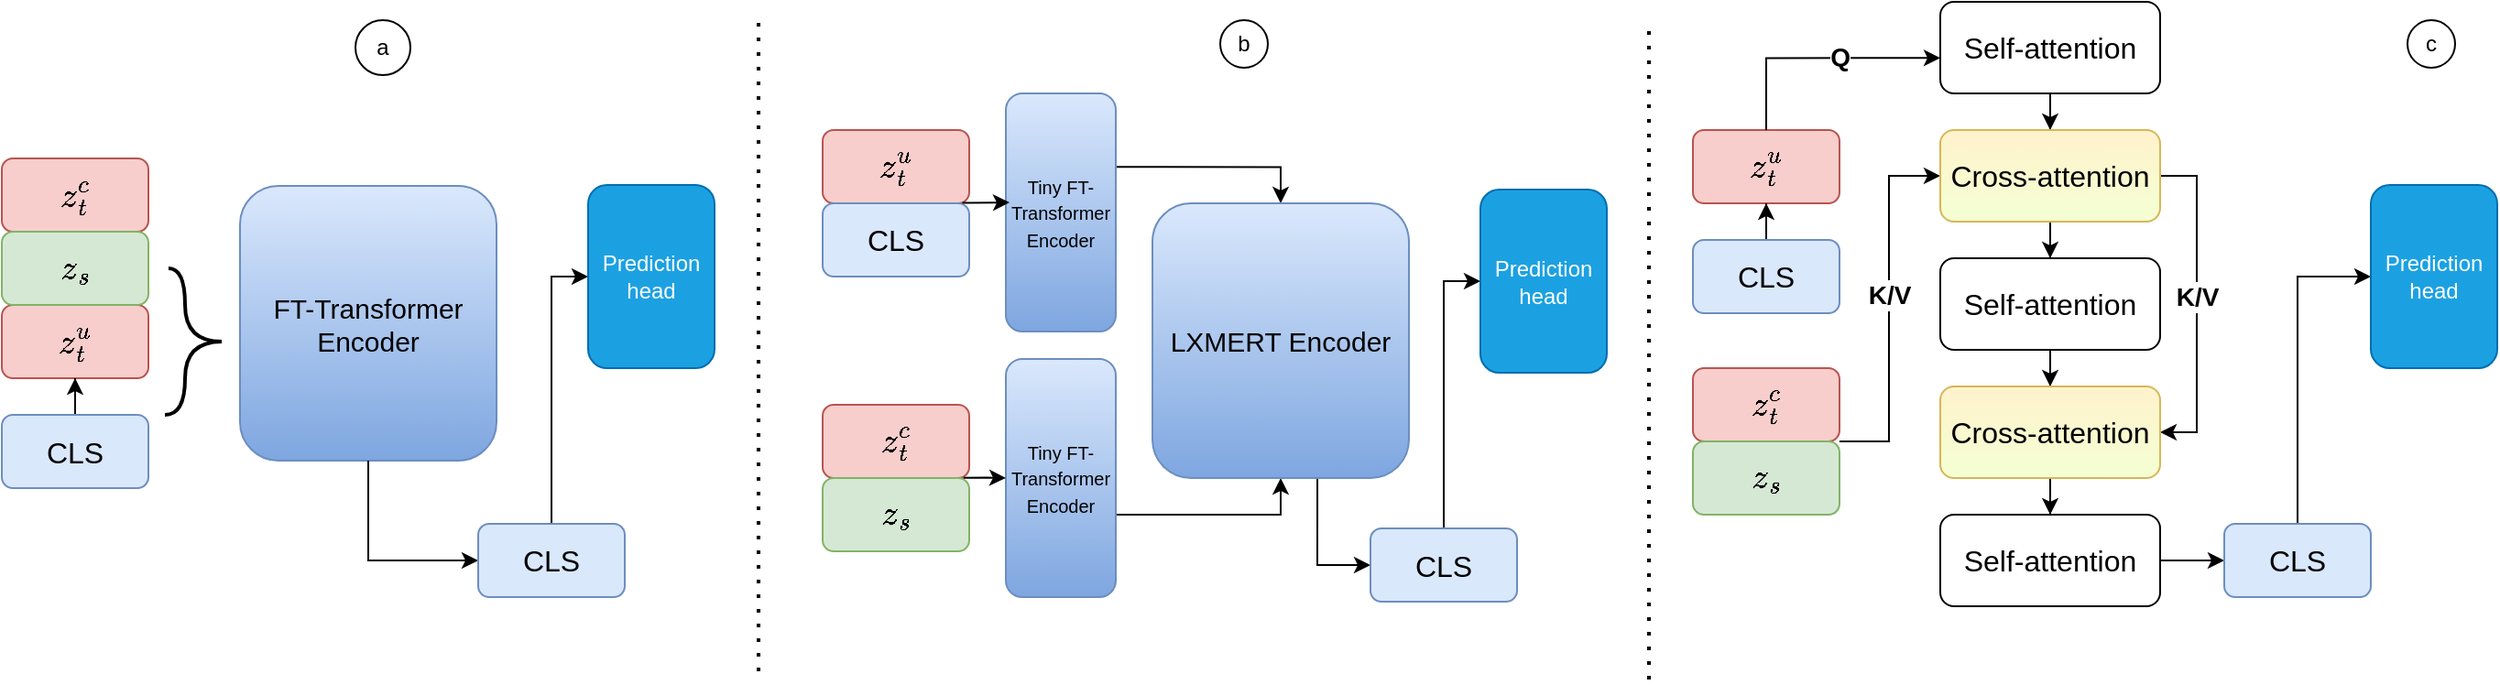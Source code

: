 <mxfile version="26.0.4">
  <diagram name="Page-1" id="zA27uo1Sg_b5YbpT-ogK">
    <mxGraphModel dx="2712" dy="1170" grid="1" gridSize="10" guides="1" tooltips="1" connect="1" arrows="1" fold="1" page="1" pageScale="1" pageWidth="827" pageHeight="1169" math="1" shadow="0">
      <root>
        <mxCell id="0" />
        <mxCell id="1" parent="0" />
        <mxCell id="pGVhdN3X-JL4hUr2xQ4u-1" value="&lt;font style=&quot;font-size: 16px;&quot;&gt;$$z_t^u$$&lt;/font&gt;" style="rounded=1;whiteSpace=wrap;html=1;fillColor=#f8cecc;strokeColor=#b85450;" vertex="1" parent="1">
          <mxGeometry x="920" y="580" width="80" height="40" as="geometry" />
        </mxCell>
        <mxCell id="pGVhdN3X-JL4hUr2xQ4u-2" style="edgeStyle=orthogonalEdgeStyle;rounded=0;orthogonalLoop=1;jettySize=auto;html=1;entryX=0;entryY=0.5;entryDx=0;entryDy=0;exitX=1;exitY=1;exitDx=0;exitDy=0;" edge="1" parent="1" source="pGVhdN3X-JL4hUr2xQ4u-4" target="pGVhdN3X-JL4hUr2xQ4u-17">
          <mxGeometry relative="1" as="geometry">
            <Array as="points">
              <mxPoint x="1027" y="750" />
              <mxPoint x="1027" y="605" />
            </Array>
          </mxGeometry>
        </mxCell>
        <mxCell id="pGVhdN3X-JL4hUr2xQ4u-3" value="&lt;font style=&quot;font-size: 14px;&quot;&gt;&lt;b&gt;K/V&lt;/b&gt;&lt;/font&gt;" style="edgeLabel;html=1;align=center;verticalAlign=middle;resizable=0;points=[];" vertex="1" connectable="0" parent="pGVhdN3X-JL4hUr2xQ4u-2">
          <mxGeometry x="0.234" relative="1" as="geometry">
            <mxPoint y="16" as="offset" />
          </mxGeometry>
        </mxCell>
        <mxCell id="pGVhdN3X-JL4hUr2xQ4u-4" value="&lt;font style=&quot;font-size: 16px;&quot;&gt;$$z_t^c$$&lt;/font&gt;" style="rounded=1;whiteSpace=wrap;html=1;fillColor=#f8cecc;strokeColor=#b85450;" vertex="1" parent="1">
          <mxGeometry x="920" y="710" width="80" height="40" as="geometry" />
        </mxCell>
        <mxCell id="pGVhdN3X-JL4hUr2xQ4u-5" value="&lt;font style=&quot;font-size: 16px;&quot;&gt;$$z_s$$&lt;/font&gt;" style="rounded=1;whiteSpace=wrap;html=1;fillColor=#d5e8d4;strokeColor=#82b366;" vertex="1" parent="1">
          <mxGeometry x="920" y="750" width="80" height="40" as="geometry" />
        </mxCell>
        <mxCell id="pGVhdN3X-JL4hUr2xQ4u-6" style="edgeStyle=orthogonalEdgeStyle;rounded=0;orthogonalLoop=1;jettySize=auto;html=1;entryX=0.5;entryY=1;entryDx=0;entryDy=0;" edge="1" parent="1" source="pGVhdN3X-JL4hUr2xQ4u-7" target="pGVhdN3X-JL4hUr2xQ4u-1">
          <mxGeometry relative="1" as="geometry" />
        </mxCell>
        <mxCell id="pGVhdN3X-JL4hUr2xQ4u-7" value="&lt;font style=&quot;font-size: 16px;&quot;&gt;CLS&lt;/font&gt;" style="rounded=1;whiteSpace=wrap;html=1;fillColor=#dae8fc;strokeColor=#6c8ebf;" vertex="1" parent="1">
          <mxGeometry x="920" y="640" width="80" height="40" as="geometry" />
        </mxCell>
        <mxCell id="pGVhdN3X-JL4hUr2xQ4u-8" style="edgeStyle=orthogonalEdgeStyle;rounded=0;orthogonalLoop=1;jettySize=auto;html=1;entryX=0.5;entryY=0;entryDx=0;entryDy=0;" edge="1" parent="1" source="pGVhdN3X-JL4hUr2xQ4u-9" target="pGVhdN3X-JL4hUr2xQ4u-17">
          <mxGeometry relative="1" as="geometry" />
        </mxCell>
        <mxCell id="pGVhdN3X-JL4hUr2xQ4u-9" value="&lt;font style=&quot;font-size: 16px;&quot;&gt;Self-attention&lt;/font&gt;" style="rounded=1;whiteSpace=wrap;html=1;" vertex="1" parent="1">
          <mxGeometry x="1055" y="510" width="120" height="50" as="geometry" />
        </mxCell>
        <mxCell id="pGVhdN3X-JL4hUr2xQ4u-10" style="edgeStyle=orthogonalEdgeStyle;rounded=0;orthogonalLoop=1;jettySize=auto;html=1;entryX=0.5;entryY=0;entryDx=0;entryDy=0;" edge="1" parent="1" source="pGVhdN3X-JL4hUr2xQ4u-11" target="pGVhdN3X-JL4hUr2xQ4u-19">
          <mxGeometry relative="1" as="geometry" />
        </mxCell>
        <mxCell id="pGVhdN3X-JL4hUr2xQ4u-11" value="&lt;font style=&quot;font-size: 16px;&quot;&gt;Self-attention&lt;/font&gt;" style="rounded=1;whiteSpace=wrap;html=1;" vertex="1" parent="1">
          <mxGeometry x="1055" y="650" width="120" height="50" as="geometry" />
        </mxCell>
        <mxCell id="pGVhdN3X-JL4hUr2xQ4u-12" style="edgeStyle=orthogonalEdgeStyle;rounded=0;orthogonalLoop=1;jettySize=auto;html=1;" edge="1" parent="1" source="pGVhdN3X-JL4hUr2xQ4u-13" target="pGVhdN3X-JL4hUr2xQ4u-22">
          <mxGeometry relative="1" as="geometry" />
        </mxCell>
        <mxCell id="pGVhdN3X-JL4hUr2xQ4u-13" value="&lt;font style=&quot;font-size: 16px;&quot;&gt;Self-attention&lt;/font&gt;" style="rounded=1;whiteSpace=wrap;html=1;" vertex="1" parent="1">
          <mxGeometry x="1055" y="790" width="120" height="50" as="geometry" />
        </mxCell>
        <mxCell id="pGVhdN3X-JL4hUr2xQ4u-14" style="edgeStyle=orthogonalEdgeStyle;rounded=0;orthogonalLoop=1;jettySize=auto;html=1;entryX=0.5;entryY=0;entryDx=0;entryDy=0;" edge="1" parent="1" source="pGVhdN3X-JL4hUr2xQ4u-17" target="pGVhdN3X-JL4hUr2xQ4u-11">
          <mxGeometry relative="1" as="geometry" />
        </mxCell>
        <mxCell id="pGVhdN3X-JL4hUr2xQ4u-15" style="edgeStyle=orthogonalEdgeStyle;rounded=0;orthogonalLoop=1;jettySize=auto;html=1;entryX=1;entryY=0.5;entryDx=0;entryDy=0;" edge="1" parent="1" source="pGVhdN3X-JL4hUr2xQ4u-17" target="pGVhdN3X-JL4hUr2xQ4u-19">
          <mxGeometry relative="1" as="geometry">
            <mxPoint x="1200" y="750" as="targetPoint" />
            <Array as="points">
              <mxPoint x="1195" y="605" />
              <mxPoint x="1195" y="745" />
            </Array>
          </mxGeometry>
        </mxCell>
        <mxCell id="pGVhdN3X-JL4hUr2xQ4u-16" value="&lt;b style=&quot;font-size: 14px;&quot;&gt;K/V&lt;/b&gt;" style="edgeLabel;html=1;align=center;verticalAlign=middle;resizable=0;points=[];" vertex="1" connectable="0" parent="pGVhdN3X-JL4hUr2xQ4u-15">
          <mxGeometry x="-0.185" relative="1" as="geometry">
            <mxPoint y="12" as="offset" />
          </mxGeometry>
        </mxCell>
        <mxCell id="pGVhdN3X-JL4hUr2xQ4u-17" value="&lt;font style=&quot;font-size: 16px;&quot;&gt;Cross-attention&lt;/font&gt;" style="rounded=1;whiteSpace=wrap;html=1;fillColor=#fff2cc;strokeColor=#d6b656;gradientColor=#F4FFD3;" vertex="1" parent="1">
          <mxGeometry x="1055" y="580" width="120" height="50" as="geometry" />
        </mxCell>
        <mxCell id="pGVhdN3X-JL4hUr2xQ4u-18" style="edgeStyle=orthogonalEdgeStyle;rounded=0;orthogonalLoop=1;jettySize=auto;html=1;entryX=0.5;entryY=0;entryDx=0;entryDy=0;" edge="1" parent="1" source="pGVhdN3X-JL4hUr2xQ4u-19" target="pGVhdN3X-JL4hUr2xQ4u-13">
          <mxGeometry relative="1" as="geometry" />
        </mxCell>
        <mxCell id="pGVhdN3X-JL4hUr2xQ4u-19" value="&lt;font style=&quot;font-size: 16px;&quot;&gt;Cross-attention&lt;/font&gt;" style="rounded=1;whiteSpace=wrap;html=1;fillColor=#fff2cc;strokeColor=#d6b656;gradientColor=#F4FFD3;" vertex="1" parent="1">
          <mxGeometry x="1055" y="720" width="120" height="50" as="geometry" />
        </mxCell>
        <mxCell id="pGVhdN3X-JL4hUr2xQ4u-20" value="&lt;b style=&quot;font-size: 14px;&quot;&gt;Q&lt;/b&gt;" style="edgeStyle=orthogonalEdgeStyle;rounded=0;orthogonalLoop=1;jettySize=auto;html=1;entryX=0;entryY=0.613;entryDx=0;entryDy=0;entryPerimeter=0;" edge="1" parent="1" source="pGVhdN3X-JL4hUr2xQ4u-1" target="pGVhdN3X-JL4hUr2xQ4u-9">
          <mxGeometry x="0.181" y="1" relative="1" as="geometry">
            <Array as="points">
              <mxPoint x="960" y="541" />
            </Array>
            <mxPoint as="offset" />
          </mxGeometry>
        </mxCell>
        <mxCell id="pGVhdN3X-JL4hUr2xQ4u-21" style="edgeStyle=orthogonalEdgeStyle;rounded=0;orthogonalLoop=1;jettySize=auto;html=1;entryX=0;entryY=0.5;entryDx=0;entryDy=0;" edge="1" parent="1" source="pGVhdN3X-JL4hUr2xQ4u-22" target="pGVhdN3X-JL4hUr2xQ4u-23">
          <mxGeometry relative="1" as="geometry" />
        </mxCell>
        <mxCell id="pGVhdN3X-JL4hUr2xQ4u-22" value="&lt;font style=&quot;font-size: 16px;&quot;&gt;CLS&lt;/font&gt;" style="rounded=1;whiteSpace=wrap;html=1;fillColor=#dae8fc;strokeColor=#6c8ebf;" vertex="1" parent="1">
          <mxGeometry x="1210" y="795" width="80" height="40" as="geometry" />
        </mxCell>
        <mxCell id="pGVhdN3X-JL4hUr2xQ4u-23" value="Prediction head" style="rounded=1;whiteSpace=wrap;html=1;fillColor=#1ba1e2;fontColor=#ffffff;strokeColor=#006EAF;" vertex="1" parent="1">
          <mxGeometry x="1290" y="610" width="69" height="100" as="geometry" />
        </mxCell>
        <mxCell id="pGVhdN3X-JL4hUr2xQ4u-24" value="&lt;font style=&quot;font-size: 16px;&quot;&gt;$$z_t^u$$&lt;/font&gt;" style="rounded=1;whiteSpace=wrap;html=1;fillColor=#f8cecc;strokeColor=#b85450;" vertex="1" parent="1">
          <mxGeometry x="-3" y="675.5" width="80" height="40" as="geometry" />
        </mxCell>
        <mxCell id="pGVhdN3X-JL4hUr2xQ4u-25" value="&lt;font style=&quot;font-size: 16px;&quot;&gt;$$z_t^c$$&lt;/font&gt;" style="rounded=1;whiteSpace=wrap;html=1;fillColor=#f8cecc;strokeColor=#b85450;" vertex="1" parent="1">
          <mxGeometry x="-3" y="595.5" width="80" height="40" as="geometry" />
        </mxCell>
        <mxCell id="pGVhdN3X-JL4hUr2xQ4u-26" value="&lt;font style=&quot;font-size: 16px;&quot;&gt;$$z_s$$&lt;/font&gt;" style="rounded=1;whiteSpace=wrap;html=1;fillColor=#d5e8d4;strokeColor=#82b366;" vertex="1" parent="1">
          <mxGeometry x="-3" y="635.5" width="80" height="40" as="geometry" />
        </mxCell>
        <mxCell id="pGVhdN3X-JL4hUr2xQ4u-27" style="edgeStyle=orthogonalEdgeStyle;rounded=0;orthogonalLoop=1;jettySize=auto;html=1;entryX=0.5;entryY=1;entryDx=0;entryDy=0;" edge="1" parent="1" source="pGVhdN3X-JL4hUr2xQ4u-28" target="pGVhdN3X-JL4hUr2xQ4u-24">
          <mxGeometry relative="1" as="geometry" />
        </mxCell>
        <mxCell id="pGVhdN3X-JL4hUr2xQ4u-28" value="&lt;font style=&quot;font-size: 16px;&quot;&gt;CLS&lt;/font&gt;" style="rounded=1;whiteSpace=wrap;html=1;fillColor=#dae8fc;strokeColor=#6c8ebf;" vertex="1" parent="1">
          <mxGeometry x="-3" y="735.5" width="80" height="40" as="geometry" />
        </mxCell>
        <mxCell id="pGVhdN3X-JL4hUr2xQ4u-29" style="edgeStyle=orthogonalEdgeStyle;rounded=0;orthogonalLoop=1;jettySize=auto;html=1;entryX=0;entryY=0.5;entryDx=0;entryDy=0;exitX=0.643;exitY=0.996;exitDx=0;exitDy=0;exitPerimeter=0;" edge="1" parent="1" source="pGVhdN3X-JL4hUr2xQ4u-47" target="pGVhdN3X-JL4hUr2xQ4u-32">
          <mxGeometry relative="1" as="geometry">
            <mxPoint x="675" y="782.5" as="sourcePoint" />
            <Array as="points">
              <mxPoint x="715" y="817.5" />
            </Array>
          </mxGeometry>
        </mxCell>
        <mxCell id="pGVhdN3X-JL4hUr2xQ4u-30" value="&lt;font style=&quot;font-size: 15px;&quot;&gt;FT-Transformer Encoder&lt;/font&gt;" style="rounded=1;whiteSpace=wrap;html=1;fillColor=#dae8fc;strokeColor=#6c8ebf;gradientColor=#7ea6e0;" vertex="1" parent="1">
          <mxGeometry x="127" y="610.5" width="140" height="150" as="geometry" />
        </mxCell>
        <mxCell id="pGVhdN3X-JL4hUr2xQ4u-31" style="edgeStyle=orthogonalEdgeStyle;rounded=0;orthogonalLoop=1;jettySize=auto;html=1;entryX=0;entryY=0.5;entryDx=0;entryDy=0;" edge="1" parent="1" source="pGVhdN3X-JL4hUr2xQ4u-32" target="pGVhdN3X-JL4hUr2xQ4u-33">
          <mxGeometry relative="1" as="geometry" />
        </mxCell>
        <mxCell id="pGVhdN3X-JL4hUr2xQ4u-32" value="&lt;font style=&quot;font-size: 16px;&quot;&gt;CLS&lt;/font&gt;" style="rounded=1;whiteSpace=wrap;html=1;fillColor=#dae8fc;strokeColor=#6c8ebf;" vertex="1" parent="1">
          <mxGeometry x="744" y="797.5" width="80" height="40" as="geometry" />
        </mxCell>
        <mxCell id="pGVhdN3X-JL4hUr2xQ4u-33" value="Prediction head" style="rounded=1;whiteSpace=wrap;html=1;fillColor=#1ba1e2;fontColor=#ffffff;strokeColor=#006EAF;" vertex="1" parent="1">
          <mxGeometry x="804" y="612.5" width="69" height="100" as="geometry" />
        </mxCell>
        <mxCell id="pGVhdN3X-JL4hUr2xQ4u-34" value="" style="group;rotation=-179;" vertex="1" connectable="0" parent="1">
          <mxGeometry x="87" y="655.5" width="30" height="80" as="geometry" />
        </mxCell>
        <mxCell id="pGVhdN3X-JL4hUr2xQ4u-35" value="" style="endArrow=none;html=1;rounded=0;fontStyle=1;edgeStyle=orthogonalEdgeStyle;curved=1;strokeWidth=2;" edge="1" parent="pGVhdN3X-JL4hUr2xQ4u-34">
          <mxGeometry width="50" height="50" relative="1" as="geometry">
            <mxPoint x="30" y="40" as="sourcePoint" />
            <mxPoint x="-1" y="80" as="targetPoint" />
            <Array as="points">
              <mxPoint x="10" y="40" />
              <mxPoint x="9" y="80" />
            </Array>
          </mxGeometry>
        </mxCell>
        <mxCell id="pGVhdN3X-JL4hUr2xQ4u-36" value="" style="endArrow=none;html=1;rounded=0;edgeStyle=orthogonalEdgeStyle;curved=1;strokeWidth=2;" edge="1" parent="pGVhdN3X-JL4hUr2xQ4u-34">
          <mxGeometry width="50" height="50" relative="1" as="geometry">
            <mxPoint x="30" y="40" as="sourcePoint" />
            <mxPoint x="1" as="targetPoint" />
            <Array as="points">
              <mxPoint x="10" y="40" />
              <mxPoint x="11" />
            </Array>
          </mxGeometry>
        </mxCell>
        <mxCell id="pGVhdN3X-JL4hUr2xQ4u-37" value="" style="endArrow=none;dashed=1;html=1;dashPattern=1 3;strokeWidth=2;rounded=0;" edge="1" parent="1">
          <mxGeometry width="50" height="50" relative="1" as="geometry">
            <mxPoint x="410" y="875.5" as="sourcePoint" />
            <mxPoint x="410" y="515.5" as="targetPoint" />
          </mxGeometry>
        </mxCell>
        <mxCell id="pGVhdN3X-JL4hUr2xQ4u-38" value="" style="endArrow=none;dashed=1;html=1;dashPattern=1 3;strokeWidth=2;rounded=0;" edge="1" parent="1">
          <mxGeometry width="50" height="50" relative="1" as="geometry">
            <mxPoint x="896" y="880" as="sourcePoint" />
            <mxPoint x="896" y="520" as="targetPoint" />
          </mxGeometry>
        </mxCell>
        <mxCell id="pGVhdN3X-JL4hUr2xQ4u-39" value="&lt;font style=&quot;font-size: 16px;&quot;&gt;$$z_t^u$$&lt;/font&gt;" style="rounded=1;whiteSpace=wrap;html=1;fillColor=#f8cecc;strokeColor=#b85450;" vertex="1" parent="1">
          <mxGeometry x="445" y="580" width="80" height="40" as="geometry" />
        </mxCell>
        <mxCell id="pGVhdN3X-JL4hUr2xQ4u-40" value="&lt;font style=&quot;font-size: 16px;&quot;&gt;$$z_t^c$$&lt;/font&gt;" style="rounded=1;whiteSpace=wrap;html=1;fillColor=#f8cecc;strokeColor=#b85450;" vertex="1" parent="1">
          <mxGeometry x="445" y="730" width="80" height="40" as="geometry" />
        </mxCell>
        <mxCell id="pGVhdN3X-JL4hUr2xQ4u-41" value="&lt;font style=&quot;font-size: 16px;&quot;&gt;$$z_s$$&lt;/font&gt;" style="rounded=1;whiteSpace=wrap;html=1;fillColor=#d5e8d4;strokeColor=#82b366;" vertex="1" parent="1">
          <mxGeometry x="445" y="770" width="80" height="40" as="geometry" />
        </mxCell>
        <mxCell id="pGVhdN3X-JL4hUr2xQ4u-42" value="&lt;font style=&quot;font-size: 16px;&quot;&gt;CLS&lt;/font&gt;" style="rounded=1;whiteSpace=wrap;html=1;fillColor=#dae8fc;strokeColor=#6c8ebf;" vertex="1" parent="1">
          <mxGeometry x="445" y="620" width="80" height="40" as="geometry" />
        </mxCell>
        <mxCell id="pGVhdN3X-JL4hUr2xQ4u-43" style="edgeStyle=orthogonalEdgeStyle;rounded=0;orthogonalLoop=1;jettySize=auto;html=1;exitX=0.997;exitY=0.309;exitDx=0;exitDy=0;entryX=0.5;entryY=0;entryDx=0;entryDy=0;exitPerimeter=0;" edge="1" parent="1" source="pGVhdN3X-JL4hUr2xQ4u-44" target="pGVhdN3X-JL4hUr2xQ4u-47">
          <mxGeometry relative="1" as="geometry">
            <Array as="points">
              <mxPoint x="695" y="600" />
            </Array>
          </mxGeometry>
        </mxCell>
        <mxCell id="pGVhdN3X-JL4hUr2xQ4u-44" value="&lt;font style=&quot;font-size: 10px;&quot;&gt;Tiny FT-Transformer Encoder&lt;/font&gt;" style="rounded=1;whiteSpace=wrap;html=1;fillColor=#dae8fc;strokeColor=#6c8ebf;gradientColor=#7ea6e0;" vertex="1" parent="1">
          <mxGeometry x="545" y="560" width="60" height="130" as="geometry" />
        </mxCell>
        <mxCell id="pGVhdN3X-JL4hUr2xQ4u-45" style="edgeStyle=orthogonalEdgeStyle;rounded=0;orthogonalLoop=1;jettySize=auto;html=1;entryX=0.5;entryY=1;entryDx=0;entryDy=0;" edge="1" parent="1" source="pGVhdN3X-JL4hUr2xQ4u-46" target="pGVhdN3X-JL4hUr2xQ4u-47">
          <mxGeometry relative="1" as="geometry">
            <Array as="points">
              <mxPoint x="695" y="790" />
            </Array>
          </mxGeometry>
        </mxCell>
        <mxCell id="pGVhdN3X-JL4hUr2xQ4u-46" value="&lt;font style=&quot;font-size: 10px;&quot;&gt;Tiny FT-Transformer Encoder&lt;/font&gt;" style="rounded=1;whiteSpace=wrap;html=1;fillColor=#dae8fc;strokeColor=#6c8ebf;gradientColor=#7ea6e0;" vertex="1" parent="1">
          <mxGeometry x="545" y="705" width="60" height="130" as="geometry" />
        </mxCell>
        <mxCell id="pGVhdN3X-JL4hUr2xQ4u-47" value="&lt;font style=&quot;font-size: 15px;&quot;&gt;LXMERT Encoder&lt;/font&gt;" style="rounded=1;whiteSpace=wrap;html=1;fillColor=#dae8fc;strokeColor=#6c8ebf;gradientColor=#7ea6e0;" vertex="1" parent="1">
          <mxGeometry x="625" y="620" width="140" height="150" as="geometry" />
        </mxCell>
        <mxCell id="pGVhdN3X-JL4hUr2xQ4u-48" style="edgeStyle=orthogonalEdgeStyle;rounded=0;orthogonalLoop=1;jettySize=auto;html=1;entryX=0.034;entryY=0.465;entryDx=0;entryDy=0;entryPerimeter=0;exitX=0.954;exitY=0.995;exitDx=0;exitDy=0;exitPerimeter=0;" edge="1" parent="1" source="pGVhdN3X-JL4hUr2xQ4u-39" target="pGVhdN3X-JL4hUr2xQ4u-44">
          <mxGeometry relative="1" as="geometry">
            <mxPoint x="535" y="622.5" as="targetPoint" />
            <Array as="points">
              <mxPoint x="525" y="619.5" />
              <mxPoint x="547" y="619.5" />
            </Array>
          </mxGeometry>
        </mxCell>
        <mxCell id="pGVhdN3X-JL4hUr2xQ4u-49" style="edgeStyle=orthogonalEdgeStyle;rounded=0;orthogonalLoop=1;jettySize=auto;html=1;entryX=0;entryY=0.5;entryDx=0;entryDy=0;exitX=0.961;exitY=-0.004;exitDx=0;exitDy=0;exitPerimeter=0;" edge="1" parent="1" source="pGVhdN3X-JL4hUr2xQ4u-41" target="pGVhdN3X-JL4hUr2xQ4u-46">
          <mxGeometry relative="1" as="geometry">
            <mxPoint x="523.14" y="766.23" as="sourcePoint" />
            <mxPoint x="544.96" y="768.01" as="targetPoint" />
            <Array as="points">
              <mxPoint x="535" y="769.5" />
              <mxPoint x="535" y="770.5" />
            </Array>
          </mxGeometry>
        </mxCell>
        <mxCell id="pGVhdN3X-JL4hUr2xQ4u-50" value="a" style="ellipse;whiteSpace=wrap;html=1;aspect=fixed;" vertex="1" parent="1">
          <mxGeometry x="190" y="520" width="30" height="30" as="geometry" />
        </mxCell>
        <mxCell id="pGVhdN3X-JL4hUr2xQ4u-51" value="b" style="ellipse;whiteSpace=wrap;html=1;aspect=fixed;" vertex="1" parent="1">
          <mxGeometry x="662" y="520" width="26" height="26" as="geometry" />
        </mxCell>
        <mxCell id="pGVhdN3X-JL4hUr2xQ4u-52" value="c" style="ellipse;whiteSpace=wrap;html=1;aspect=fixed;" vertex="1" parent="1">
          <mxGeometry x="1310" y="520" width="26" height="26" as="geometry" />
        </mxCell>
        <mxCell id="pGVhdN3X-JL4hUr2xQ4u-53" style="edgeStyle=orthogonalEdgeStyle;rounded=0;orthogonalLoop=1;jettySize=auto;html=1;entryX=0;entryY=0.5;entryDx=0;entryDy=0;exitX=0.5;exitY=1;exitDx=0;exitDy=0;" edge="1" parent="1" source="pGVhdN3X-JL4hUr2xQ4u-30" target="pGVhdN3X-JL4hUr2xQ4u-55">
          <mxGeometry relative="1" as="geometry">
            <mxPoint x="228" y="767" as="sourcePoint" />
            <Array as="points">
              <mxPoint x="197" y="815.5" />
            </Array>
          </mxGeometry>
        </mxCell>
        <mxCell id="pGVhdN3X-JL4hUr2xQ4u-54" style="edgeStyle=orthogonalEdgeStyle;rounded=0;orthogonalLoop=1;jettySize=auto;html=1;entryX=0;entryY=0.5;entryDx=0;entryDy=0;" edge="1" parent="1" source="pGVhdN3X-JL4hUr2xQ4u-55" target="pGVhdN3X-JL4hUr2xQ4u-56">
          <mxGeometry relative="1" as="geometry" />
        </mxCell>
        <mxCell id="pGVhdN3X-JL4hUr2xQ4u-55" value="&lt;font style=&quot;font-size: 16px;&quot;&gt;CLS&lt;/font&gt;" style="rounded=1;whiteSpace=wrap;html=1;fillColor=#dae8fc;strokeColor=#6c8ebf;" vertex="1" parent="1">
          <mxGeometry x="257" y="795" width="80" height="40" as="geometry" />
        </mxCell>
        <mxCell id="pGVhdN3X-JL4hUr2xQ4u-56" value="Prediction head" style="rounded=1;whiteSpace=wrap;html=1;fillColor=#1ba1e2;fontColor=#ffffff;strokeColor=#006EAF;" vertex="1" parent="1">
          <mxGeometry x="317" y="610" width="69" height="100" as="geometry" />
        </mxCell>
      </root>
    </mxGraphModel>
  </diagram>
</mxfile>
